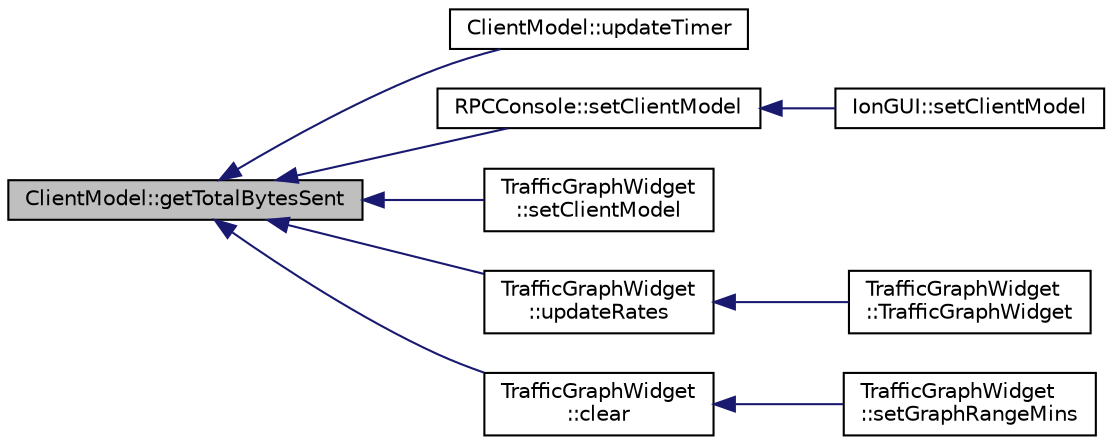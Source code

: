 digraph "ClientModel::getTotalBytesSent"
{
  edge [fontname="Helvetica",fontsize="10",labelfontname="Helvetica",labelfontsize="10"];
  node [fontname="Helvetica",fontsize="10",shape=record];
  rankdir="LR";
  Node114 [label="ClientModel::getTotalBytesSent",height=0.2,width=0.4,color="black", fillcolor="grey75", style="filled", fontcolor="black"];
  Node114 -> Node115 [dir="back",color="midnightblue",fontsize="10",style="solid",fontname="Helvetica"];
  Node115 [label="ClientModel::updateTimer",height=0.2,width=0.4,color="black", fillcolor="white", style="filled",URL="$class_client_model.html#a82d434ebd032c00736e043ce2d36ac5e"];
  Node114 -> Node116 [dir="back",color="midnightblue",fontsize="10",style="solid",fontname="Helvetica"];
  Node116 [label="RPCConsole::setClientModel",height=0.2,width=0.4,color="black", fillcolor="white", style="filled",URL="$class_r_p_c_console.html#a355349a33664a07628e9ca22a60f5fa7"];
  Node116 -> Node117 [dir="back",color="midnightblue",fontsize="10",style="solid",fontname="Helvetica"];
  Node117 [label="IonGUI::setClientModel",height=0.2,width=0.4,color="black", fillcolor="white", style="filled",URL="$class_ion_g_u_i.html#aee0c583c834ce4f4c598c29db83b0680",tooltip="Set the client model. "];
  Node114 -> Node118 [dir="back",color="midnightblue",fontsize="10",style="solid",fontname="Helvetica"];
  Node118 [label="TrafficGraphWidget\l::setClientModel",height=0.2,width=0.4,color="black", fillcolor="white", style="filled",URL="$class_traffic_graph_widget.html#a8f627aaf6171695d94a0e83b239fe1ac"];
  Node114 -> Node119 [dir="back",color="midnightblue",fontsize="10",style="solid",fontname="Helvetica"];
  Node119 [label="TrafficGraphWidget\l::updateRates",height=0.2,width=0.4,color="black", fillcolor="white", style="filled",URL="$class_traffic_graph_widget.html#a5a1ae0d0a8cc43c67386de4aa1111340"];
  Node119 -> Node120 [dir="back",color="midnightblue",fontsize="10",style="solid",fontname="Helvetica"];
  Node120 [label="TrafficGraphWidget\l::TrafficGraphWidget",height=0.2,width=0.4,color="black", fillcolor="white", style="filled",URL="$class_traffic_graph_widget.html#a99f4f3f14bab99bef8918cb4f5f69aa6"];
  Node114 -> Node121 [dir="back",color="midnightblue",fontsize="10",style="solid",fontname="Helvetica"];
  Node121 [label="TrafficGraphWidget\l::clear",height=0.2,width=0.4,color="black", fillcolor="white", style="filled",URL="$class_traffic_graph_widget.html#a71c23db2649ab8781fa9a294e540b7ee"];
  Node121 -> Node122 [dir="back",color="midnightblue",fontsize="10",style="solid",fontname="Helvetica"];
  Node122 [label="TrafficGraphWidget\l::setGraphRangeMins",height=0.2,width=0.4,color="black", fillcolor="white", style="filled",URL="$class_traffic_graph_widget.html#aa08cb5ae735e58a79bdff42b933ec4c4"];
}
